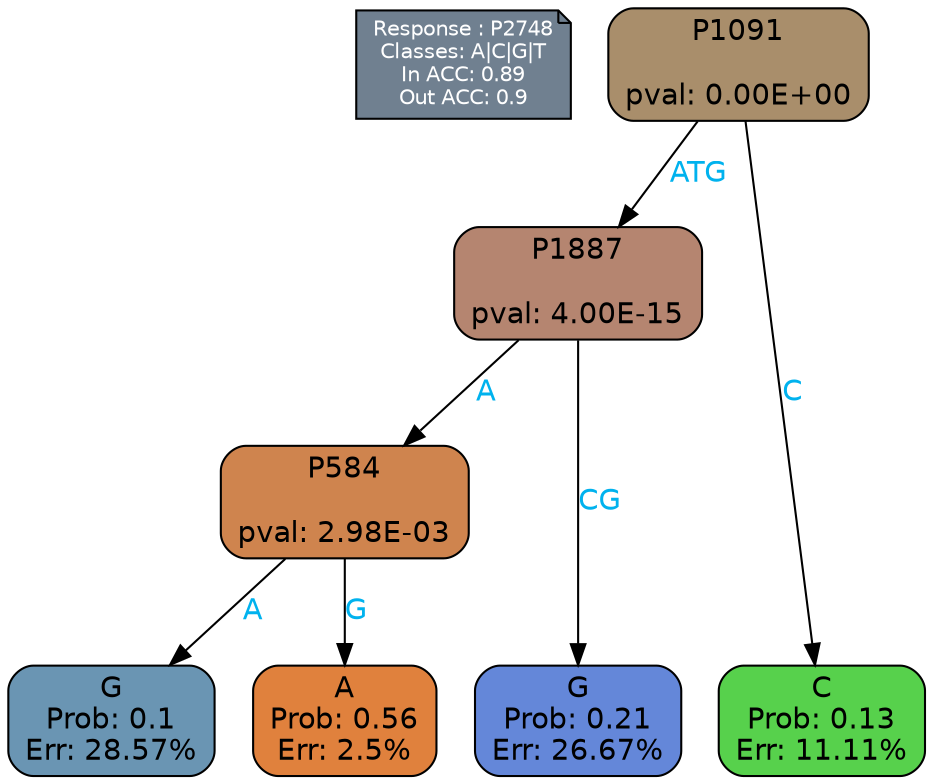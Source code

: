 digraph Tree {
node [shape=box, style="filled, rounded", color="black", fontname=helvetica] ;
graph [ranksep=equally, splines=polylines, bgcolor=transparent, dpi=600] ;
edge [fontname=helvetica] ;
LEGEND [label="Response : P2748
Classes: A|C|G|T
In ACC: 0.89
Out ACC: 0.9
",shape=note,align=left,style=filled,fillcolor="slategray",fontcolor="white",fontsize=10];1 [label="P1091

pval: 0.00E+00", fillcolor="#a98e6b"] ;
2 [label="P1887

pval: 4.00E-15", fillcolor="#b58570"] ;
3 [label="P584

pval: 2.98E-03", fillcolor="#cf844e"] ;
4 [label="G
Prob: 0.1
Err: 28.57%", fillcolor="#6a95b3"] ;
5 [label="A
Prob: 0.56
Err: 2.5%", fillcolor="#e0813d"] ;
6 [label="G
Prob: 0.21
Err: 26.67%", fillcolor="#6487d9"] ;
7 [label="C
Prob: 0.13
Err: 11.11%", fillcolor="#57d14c"] ;
1 -> 2 [label="ATG",fontcolor=deepskyblue2] ;
1 -> 7 [label="C",fontcolor=deepskyblue2] ;
2 -> 3 [label="A",fontcolor=deepskyblue2] ;
2 -> 6 [label="CG",fontcolor=deepskyblue2] ;
3 -> 4 [label="A",fontcolor=deepskyblue2] ;
3 -> 5 [label="G",fontcolor=deepskyblue2] ;
{rank = same; 4;5;6;7;}{rank = same; LEGEND;1;}}